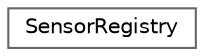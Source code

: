 digraph "Graphical Class Hierarchy"
{
 // LATEX_PDF_SIZE
  bgcolor="transparent";
  edge [fontname=Helvetica,fontsize=10,labelfontname=Helvetica,labelfontsize=10];
  node [fontname=Helvetica,fontsize=10,shape=box,height=0.2,width=0.4];
  rankdir="LR";
  Node0 [id="Node000000",label="SensorRegistry",height=0.2,width=0.4,color="grey40", fillcolor="white", style="filled",URL="$class_sensor_registry.html",tooltip="Registry for managing sensor instances."];
}
